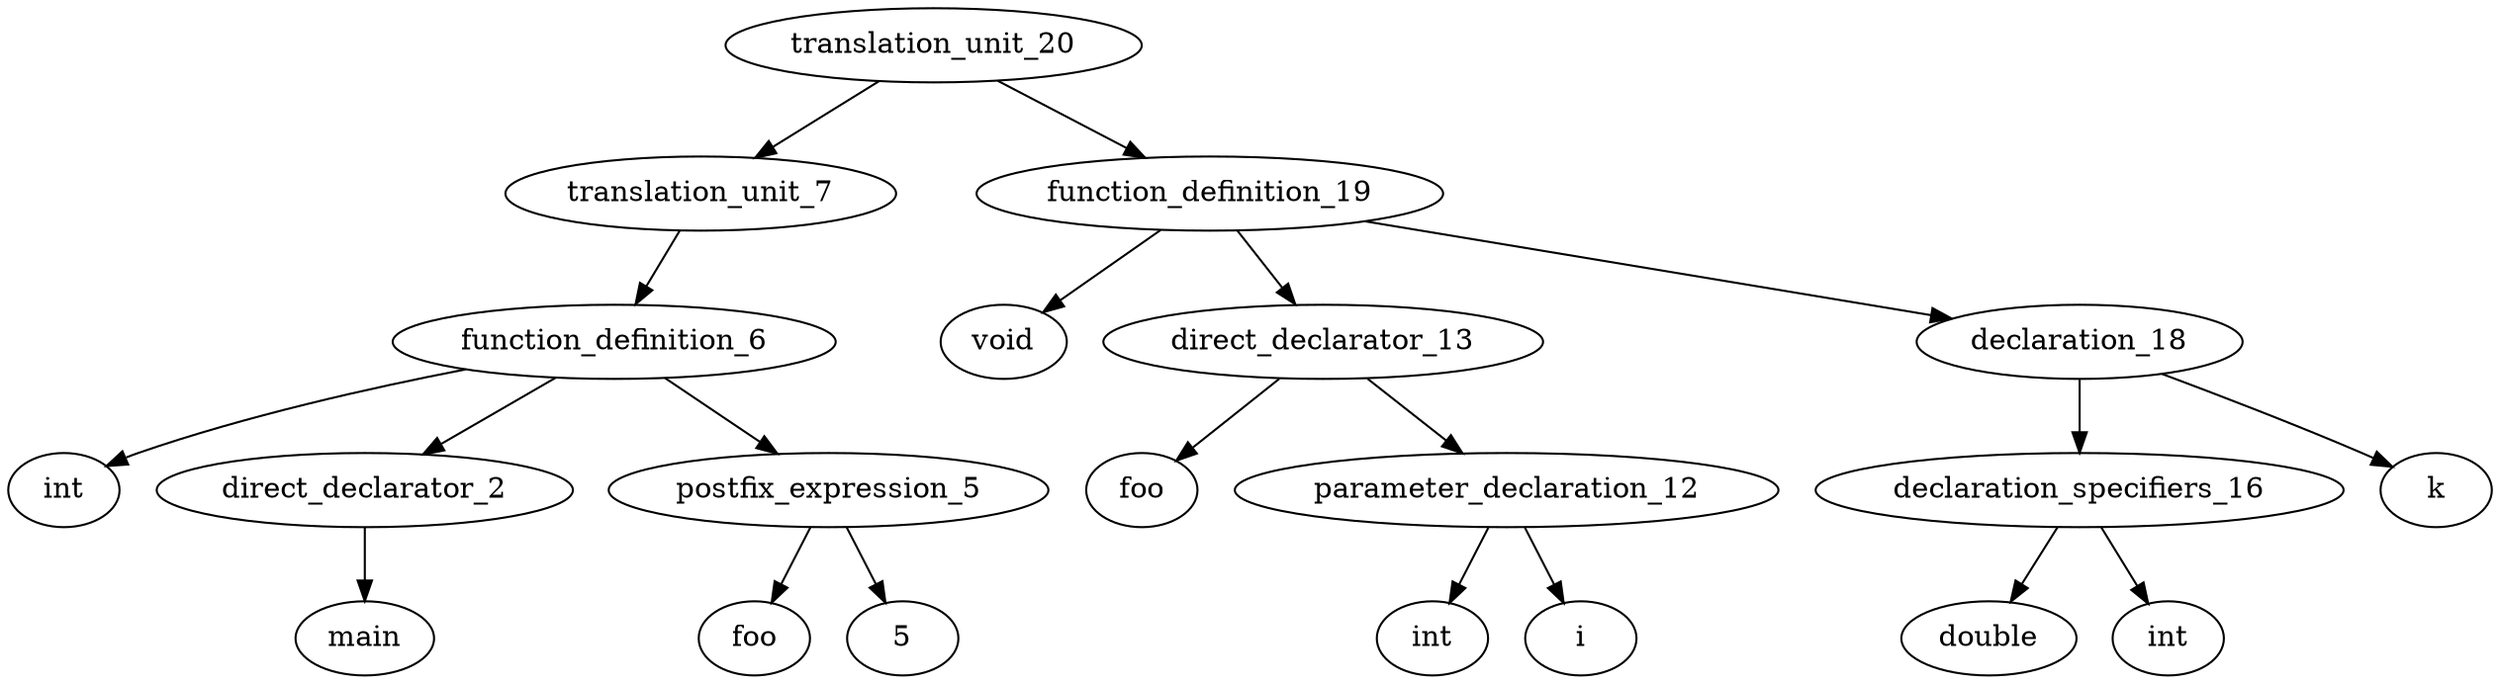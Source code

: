 digraph AST {
	translation_unit_20 -> translation_unit_7;
	translation_unit_7 -> function_definition_6;
	function_definition_6 -> type_specifier_0;
	type_specifier_0 [label="int"]
	function_definition_6 -> direct_declarator_2;
	direct_declarator_2 -> identifier_1;
	identifier_1 [label="main"]
	function_definition_6 -> postfix_expression_5;
	postfix_expression_5 -> identifier_3;
	identifier_3 [label="foo"]
	postfix_expression_5 -> constant_4;
	constant_4 [label="5"]
	translation_unit_20 -> function_definition_19;
	function_definition_19 -> type_specifier_8;
	type_specifier_8 [label="void"]
	function_definition_19 -> direct_declarator_13;
	direct_declarator_13 -> identifier_9;
	identifier_9 [label="foo"]
	direct_declarator_13 -> parameter_declaration_12;
	parameter_declaration_12 -> type_specifier_10;
	type_specifier_10 [label="int"]
	parameter_declaration_12 -> identifier_11;
	identifier_11 [label="i"]
	function_definition_19 -> declaration_18;
	declaration_18 -> declaration_specifiers_16;
	declaration_specifiers_16 -> type_specifier_14;
	type_specifier_14 [label="double"]
	declaration_specifiers_16 -> type_specifier_15;
	type_specifier_15 [label="int"]
	declaration_18 -> identifier_17;
	identifier_17 [label="k"]
}
